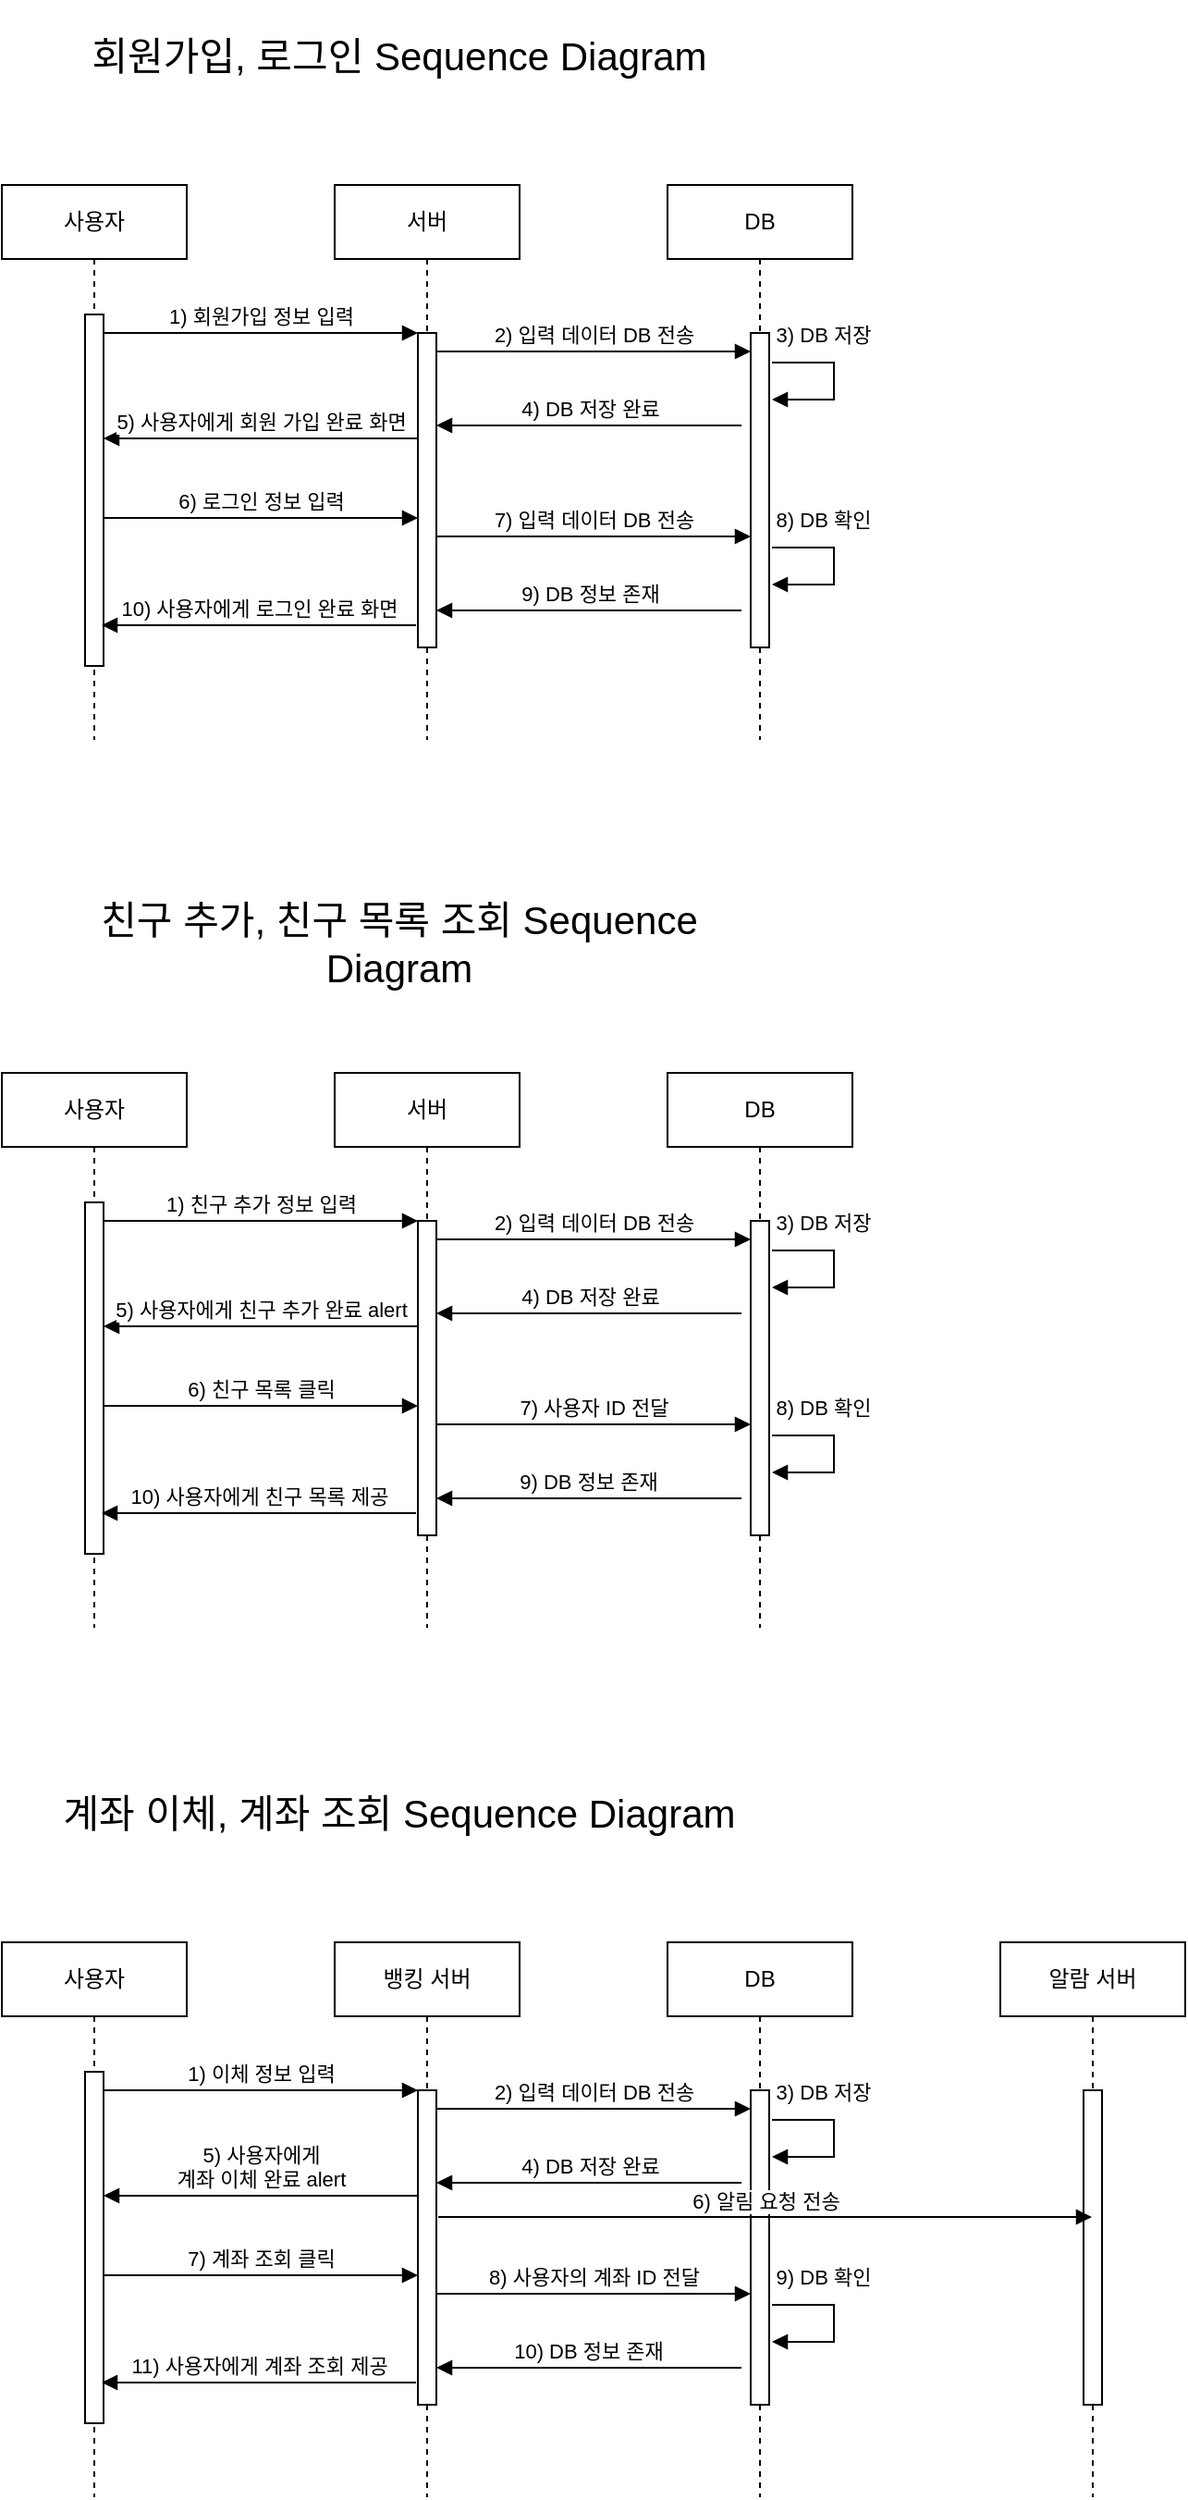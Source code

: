 <mxfile version="20.8.20" type="github">
  <diagram name="Page-1" id="2YBvvXClWsGukQMizWep">
    <mxGraphModel dx="1434" dy="1856" grid="1" gridSize="10" guides="1" tooltips="1" connect="1" arrows="1" fold="1" page="1" pageScale="1" pageWidth="850" pageHeight="1100" math="0" shadow="0">
      <root>
        <mxCell id="0" />
        <mxCell id="1" parent="0" />
        <mxCell id="aM9ryv3xv72pqoxQDRHE-1" value="사용자" style="shape=umlLifeline;perimeter=lifelinePerimeter;whiteSpace=wrap;html=1;container=0;dropTarget=0;collapsible=0;recursiveResize=0;outlineConnect=0;portConstraint=eastwest;newEdgeStyle={&quot;edgeStyle&quot;:&quot;elbowEdgeStyle&quot;,&quot;elbow&quot;:&quot;vertical&quot;,&quot;curved&quot;:0,&quot;rounded&quot;:0};" parent="1" vertex="1">
          <mxGeometry x="40" y="40" width="100" height="300" as="geometry" />
        </mxCell>
        <mxCell id="aM9ryv3xv72pqoxQDRHE-2" value="" style="html=1;points=[];perimeter=orthogonalPerimeter;outlineConnect=0;targetShapes=umlLifeline;portConstraint=eastwest;newEdgeStyle={&quot;edgeStyle&quot;:&quot;elbowEdgeStyle&quot;,&quot;elbow&quot;:&quot;vertical&quot;,&quot;curved&quot;:0,&quot;rounded&quot;:0};" parent="aM9ryv3xv72pqoxQDRHE-1" vertex="1">
          <mxGeometry x="45" y="70" width="10" height="190" as="geometry" />
        </mxCell>
        <mxCell id="aM9ryv3xv72pqoxQDRHE-5" value="서버" style="shape=umlLifeline;perimeter=lifelinePerimeter;whiteSpace=wrap;html=1;container=0;dropTarget=0;collapsible=0;recursiveResize=0;outlineConnect=0;portConstraint=eastwest;newEdgeStyle={&quot;edgeStyle&quot;:&quot;elbowEdgeStyle&quot;,&quot;elbow&quot;:&quot;vertical&quot;,&quot;curved&quot;:0,&quot;rounded&quot;:0};" parent="1" vertex="1">
          <mxGeometry x="220" y="40" width="100" height="300" as="geometry" />
        </mxCell>
        <mxCell id="aM9ryv3xv72pqoxQDRHE-6" value="" style="html=1;points=[];perimeter=orthogonalPerimeter;outlineConnect=0;targetShapes=umlLifeline;portConstraint=eastwest;newEdgeStyle={&quot;edgeStyle&quot;:&quot;elbowEdgeStyle&quot;,&quot;elbow&quot;:&quot;vertical&quot;,&quot;curved&quot;:0,&quot;rounded&quot;:0};" parent="aM9ryv3xv72pqoxQDRHE-5" vertex="1">
          <mxGeometry x="45" y="80" width="10" height="170" as="geometry" />
        </mxCell>
        <mxCell id="aM9ryv3xv72pqoxQDRHE-7" value="1) 회원가입 정보 입력" style="html=1;verticalAlign=bottom;endArrow=block;edgeStyle=elbowEdgeStyle;elbow=vertical;curved=0;rounded=0;" parent="1" source="aM9ryv3xv72pqoxQDRHE-2" target="aM9ryv3xv72pqoxQDRHE-6" edge="1">
          <mxGeometry relative="1" as="geometry">
            <mxPoint x="195" y="130" as="sourcePoint" />
            <Array as="points">
              <mxPoint x="180" y="120" />
            </Array>
            <mxPoint as="offset" />
          </mxGeometry>
        </mxCell>
        <mxCell id="aM9ryv3xv72pqoxQDRHE-9" value="5) 사용자에게 회원 가입 완료 화면" style="html=1;verticalAlign=bottom;endArrow=block;edgeStyle=elbowEdgeStyle;elbow=vertical;curved=0;rounded=0;" parent="1" target="aM9ryv3xv72pqoxQDRHE-2" edge="1">
          <mxGeometry relative="1" as="geometry">
            <mxPoint x="265" y="177" as="sourcePoint" />
            <Array as="points">
              <mxPoint x="190" y="177" />
            </Array>
            <mxPoint x="100" y="177" as="targetPoint" />
          </mxGeometry>
        </mxCell>
        <mxCell id="haXz-w8fSTuH3WRXW2Te-4" value="&lt;font style=&quot;font-size: 21px;&quot;&gt;회원가입, 로그인 Sequence Diagram&lt;/font&gt;" style="text;html=1;strokeColor=none;fillColor=none;align=center;verticalAlign=middle;whiteSpace=wrap;rounded=0;" vertex="1" parent="1">
          <mxGeometry x="70" y="-60" width="370" height="60" as="geometry" />
        </mxCell>
        <mxCell id="haXz-w8fSTuH3WRXW2Te-5" value="DB" style="shape=umlLifeline;perimeter=lifelinePerimeter;whiteSpace=wrap;html=1;container=0;dropTarget=0;collapsible=0;recursiveResize=0;outlineConnect=0;portConstraint=eastwest;newEdgeStyle={&quot;edgeStyle&quot;:&quot;elbowEdgeStyle&quot;,&quot;elbow&quot;:&quot;vertical&quot;,&quot;curved&quot;:0,&quot;rounded&quot;:0};" vertex="1" parent="1">
          <mxGeometry x="400" y="40" width="100" height="300" as="geometry" />
        </mxCell>
        <mxCell id="haXz-w8fSTuH3WRXW2Te-6" value="" style="html=1;points=[];perimeter=orthogonalPerimeter;outlineConnect=0;targetShapes=umlLifeline;portConstraint=eastwest;newEdgeStyle={&quot;edgeStyle&quot;:&quot;elbowEdgeStyle&quot;,&quot;elbow&quot;:&quot;vertical&quot;,&quot;curved&quot;:0,&quot;rounded&quot;:0};" vertex="1" parent="haXz-w8fSTuH3WRXW2Te-5">
          <mxGeometry x="45" y="80" width="10" height="170" as="geometry" />
        </mxCell>
        <mxCell id="haXz-w8fSTuH3WRXW2Te-7" value="2) 입력 데이터 DB 전송" style="html=1;verticalAlign=bottom;endArrow=block;edgeStyle=elbowEdgeStyle;elbow=vertical;curved=0;rounded=0;" edge="1" parent="1">
          <mxGeometry relative="1" as="geometry">
            <mxPoint x="275" y="130" as="sourcePoint" />
            <Array as="points">
              <mxPoint x="360" y="130" />
            </Array>
            <mxPoint x="445" y="130" as="targetPoint" />
            <mxPoint as="offset" />
          </mxGeometry>
        </mxCell>
        <mxCell id="haXz-w8fSTuH3WRXW2Te-9" value="3) DB 저장" style="html=1;verticalAlign=bottom;endArrow=block;edgeStyle=elbowEdgeStyle;rounded=0;" edge="1" parent="1">
          <mxGeometry x="-0.374" y="6" relative="1" as="geometry">
            <mxPoint x="456.5" y="136" as="sourcePoint" />
            <Array as="points">
              <mxPoint x="490" y="140" />
            </Array>
            <mxPoint x="456.5" y="156" as="targetPoint" />
            <mxPoint as="offset" />
          </mxGeometry>
        </mxCell>
        <mxCell id="haXz-w8fSTuH3WRXW2Te-12" value="4) DB 저장 완료" style="html=1;verticalAlign=bottom;endArrow=block;edgeStyle=elbowEdgeStyle;elbow=vertical;curved=0;rounded=0;" edge="1" parent="1">
          <mxGeometry relative="1" as="geometry">
            <mxPoint x="440" y="170" as="sourcePoint" />
            <Array as="points">
              <mxPoint x="365" y="170" />
            </Array>
            <mxPoint x="275" y="170" as="targetPoint" />
          </mxGeometry>
        </mxCell>
        <mxCell id="haXz-w8fSTuH3WRXW2Te-17" value="10) 사용자에게 로그인 완료 화면" style="html=1;verticalAlign=bottom;endArrow=block;edgeStyle=elbowEdgeStyle;elbow=vertical;curved=0;rounded=0;" edge="1" parent="1">
          <mxGeometry relative="1" as="geometry">
            <mxPoint x="264" y="278" as="sourcePoint" />
            <Array as="points">
              <mxPoint x="189" y="278" />
            </Array>
            <mxPoint x="94" y="278" as="targetPoint" />
            <mxPoint as="offset" />
          </mxGeometry>
        </mxCell>
        <mxCell id="haXz-w8fSTuH3WRXW2Te-18" value="6) 로그인 정보 입력" style="html=1;verticalAlign=bottom;endArrow=block;edgeStyle=elbowEdgeStyle;elbow=vertical;curved=0;rounded=0;" edge="1" parent="1">
          <mxGeometry relative="1" as="geometry">
            <mxPoint x="95" y="220" as="sourcePoint" />
            <Array as="points">
              <mxPoint x="180" y="220" />
            </Array>
            <mxPoint x="265" y="220" as="targetPoint" />
            <mxPoint as="offset" />
          </mxGeometry>
        </mxCell>
        <mxCell id="haXz-w8fSTuH3WRXW2Te-19" value="7) 입력 데이터 DB 전송" style="html=1;verticalAlign=bottom;endArrow=block;edgeStyle=elbowEdgeStyle;elbow=vertical;curved=0;rounded=0;" edge="1" parent="1">
          <mxGeometry relative="1" as="geometry">
            <mxPoint x="275" y="230" as="sourcePoint" />
            <Array as="points">
              <mxPoint x="360" y="230" />
            </Array>
            <mxPoint x="445" y="230" as="targetPoint" />
            <mxPoint as="offset" />
          </mxGeometry>
        </mxCell>
        <mxCell id="haXz-w8fSTuH3WRXW2Te-20" value="8) DB 확인" style="html=1;verticalAlign=bottom;endArrow=block;edgeStyle=elbowEdgeStyle;rounded=0;" edge="1" parent="1">
          <mxGeometry x="-0.374" y="6" relative="1" as="geometry">
            <mxPoint x="456.5" y="236" as="sourcePoint" />
            <Array as="points">
              <mxPoint x="490" y="240" />
            </Array>
            <mxPoint x="456.5" y="256" as="targetPoint" />
            <mxPoint as="offset" />
          </mxGeometry>
        </mxCell>
        <mxCell id="haXz-w8fSTuH3WRXW2Te-21" value="9) DB 정보 존재" style="html=1;verticalAlign=bottom;endArrow=block;edgeStyle=elbowEdgeStyle;elbow=vertical;curved=0;rounded=0;" edge="1" parent="1">
          <mxGeometry relative="1" as="geometry">
            <mxPoint x="440" y="270" as="sourcePoint" />
            <Array as="points">
              <mxPoint x="365" y="270" />
            </Array>
            <mxPoint x="275" y="270" as="targetPoint" />
          </mxGeometry>
        </mxCell>
        <mxCell id="haXz-w8fSTuH3WRXW2Te-22" value="사용자" style="shape=umlLifeline;perimeter=lifelinePerimeter;whiteSpace=wrap;html=1;container=0;dropTarget=0;collapsible=0;recursiveResize=0;outlineConnect=0;portConstraint=eastwest;newEdgeStyle={&quot;edgeStyle&quot;:&quot;elbowEdgeStyle&quot;,&quot;elbow&quot;:&quot;vertical&quot;,&quot;curved&quot;:0,&quot;rounded&quot;:0};" vertex="1" parent="1">
          <mxGeometry x="40" y="520" width="100" height="300" as="geometry" />
        </mxCell>
        <mxCell id="haXz-w8fSTuH3WRXW2Te-23" value="" style="html=1;points=[];perimeter=orthogonalPerimeter;outlineConnect=0;targetShapes=umlLifeline;portConstraint=eastwest;newEdgeStyle={&quot;edgeStyle&quot;:&quot;elbowEdgeStyle&quot;,&quot;elbow&quot;:&quot;vertical&quot;,&quot;curved&quot;:0,&quot;rounded&quot;:0};" vertex="1" parent="haXz-w8fSTuH3WRXW2Te-22">
          <mxGeometry x="45" y="70" width="10" height="190" as="geometry" />
        </mxCell>
        <mxCell id="haXz-w8fSTuH3WRXW2Te-24" value="서버" style="shape=umlLifeline;perimeter=lifelinePerimeter;whiteSpace=wrap;html=1;container=0;dropTarget=0;collapsible=0;recursiveResize=0;outlineConnect=0;portConstraint=eastwest;newEdgeStyle={&quot;edgeStyle&quot;:&quot;elbowEdgeStyle&quot;,&quot;elbow&quot;:&quot;vertical&quot;,&quot;curved&quot;:0,&quot;rounded&quot;:0};" vertex="1" parent="1">
          <mxGeometry x="220" y="520" width="100" height="300" as="geometry" />
        </mxCell>
        <mxCell id="haXz-w8fSTuH3WRXW2Te-25" value="" style="html=1;points=[];perimeter=orthogonalPerimeter;outlineConnect=0;targetShapes=umlLifeline;portConstraint=eastwest;newEdgeStyle={&quot;edgeStyle&quot;:&quot;elbowEdgeStyle&quot;,&quot;elbow&quot;:&quot;vertical&quot;,&quot;curved&quot;:0,&quot;rounded&quot;:0};" vertex="1" parent="haXz-w8fSTuH3WRXW2Te-24">
          <mxGeometry x="45" y="80" width="10" height="170" as="geometry" />
        </mxCell>
        <mxCell id="haXz-w8fSTuH3WRXW2Te-26" value="1) 친구 추가 정보 입력" style="html=1;verticalAlign=bottom;endArrow=block;edgeStyle=elbowEdgeStyle;elbow=vertical;curved=0;rounded=0;" edge="1" parent="1" source="haXz-w8fSTuH3WRXW2Te-23" target="haXz-w8fSTuH3WRXW2Te-25">
          <mxGeometry relative="1" as="geometry">
            <mxPoint x="195" y="610" as="sourcePoint" />
            <Array as="points">
              <mxPoint x="180" y="600" />
            </Array>
            <mxPoint as="offset" />
          </mxGeometry>
        </mxCell>
        <mxCell id="haXz-w8fSTuH3WRXW2Te-27" value="5) 사용자에게 친구 추가 완료 alert" style="html=1;verticalAlign=bottom;endArrow=block;edgeStyle=elbowEdgeStyle;elbow=vertical;curved=0;rounded=0;" edge="1" parent="1" target="haXz-w8fSTuH3WRXW2Te-23">
          <mxGeometry relative="1" as="geometry">
            <mxPoint x="265" y="657" as="sourcePoint" />
            <Array as="points">
              <mxPoint x="190" y="657" />
            </Array>
            <mxPoint x="100" y="657" as="targetPoint" />
          </mxGeometry>
        </mxCell>
        <mxCell id="haXz-w8fSTuH3WRXW2Te-28" value="&lt;font style=&quot;font-size: 21px;&quot;&gt;친구 추가, 친구 목록 조회 Sequence Diagram&lt;/font&gt;" style="text;html=1;strokeColor=none;fillColor=none;align=center;verticalAlign=middle;whiteSpace=wrap;rounded=0;" vertex="1" parent="1">
          <mxGeometry x="70" y="420" width="370" height="60" as="geometry" />
        </mxCell>
        <mxCell id="haXz-w8fSTuH3WRXW2Te-29" value="DB" style="shape=umlLifeline;perimeter=lifelinePerimeter;whiteSpace=wrap;html=1;container=0;dropTarget=0;collapsible=0;recursiveResize=0;outlineConnect=0;portConstraint=eastwest;newEdgeStyle={&quot;edgeStyle&quot;:&quot;elbowEdgeStyle&quot;,&quot;elbow&quot;:&quot;vertical&quot;,&quot;curved&quot;:0,&quot;rounded&quot;:0};" vertex="1" parent="1">
          <mxGeometry x="400" y="520" width="100" height="300" as="geometry" />
        </mxCell>
        <mxCell id="haXz-w8fSTuH3WRXW2Te-30" value="" style="html=1;points=[];perimeter=orthogonalPerimeter;outlineConnect=0;targetShapes=umlLifeline;portConstraint=eastwest;newEdgeStyle={&quot;edgeStyle&quot;:&quot;elbowEdgeStyle&quot;,&quot;elbow&quot;:&quot;vertical&quot;,&quot;curved&quot;:0,&quot;rounded&quot;:0};" vertex="1" parent="haXz-w8fSTuH3WRXW2Te-29">
          <mxGeometry x="45" y="80" width="10" height="170" as="geometry" />
        </mxCell>
        <mxCell id="haXz-w8fSTuH3WRXW2Te-31" value="2) 입력 데이터 DB 전송" style="html=1;verticalAlign=bottom;endArrow=block;edgeStyle=elbowEdgeStyle;elbow=vertical;curved=0;rounded=0;" edge="1" parent="1">
          <mxGeometry relative="1" as="geometry">
            <mxPoint x="275" y="610" as="sourcePoint" />
            <Array as="points">
              <mxPoint x="360" y="610" />
            </Array>
            <mxPoint x="445" y="610" as="targetPoint" />
            <mxPoint as="offset" />
          </mxGeometry>
        </mxCell>
        <mxCell id="haXz-w8fSTuH3WRXW2Te-32" value="3) DB 저장" style="html=1;verticalAlign=bottom;endArrow=block;edgeStyle=elbowEdgeStyle;rounded=0;" edge="1" parent="1">
          <mxGeometry x="-0.374" y="6" relative="1" as="geometry">
            <mxPoint x="456.5" y="616" as="sourcePoint" />
            <Array as="points">
              <mxPoint x="490" y="620" />
            </Array>
            <mxPoint x="456.5" y="636" as="targetPoint" />
            <mxPoint as="offset" />
          </mxGeometry>
        </mxCell>
        <mxCell id="haXz-w8fSTuH3WRXW2Te-33" value="4) DB 저장 완료" style="html=1;verticalAlign=bottom;endArrow=block;edgeStyle=elbowEdgeStyle;elbow=vertical;curved=0;rounded=0;" edge="1" parent="1">
          <mxGeometry relative="1" as="geometry">
            <mxPoint x="440" y="650" as="sourcePoint" />
            <Array as="points">
              <mxPoint x="365" y="650" />
            </Array>
            <mxPoint x="275" y="650" as="targetPoint" />
          </mxGeometry>
        </mxCell>
        <mxCell id="haXz-w8fSTuH3WRXW2Te-34" value="10) 사용자에게 친구 목록 제공" style="html=1;verticalAlign=bottom;endArrow=block;edgeStyle=elbowEdgeStyle;elbow=vertical;curved=0;rounded=0;" edge="1" parent="1">
          <mxGeometry relative="1" as="geometry">
            <mxPoint x="264" y="758" as="sourcePoint" />
            <Array as="points">
              <mxPoint x="189" y="758" />
            </Array>
            <mxPoint x="94" y="758" as="targetPoint" />
            <mxPoint as="offset" />
          </mxGeometry>
        </mxCell>
        <mxCell id="haXz-w8fSTuH3WRXW2Te-35" value="6) 친구 목록 클릭" style="html=1;verticalAlign=bottom;endArrow=block;edgeStyle=elbowEdgeStyle;elbow=vertical;curved=0;rounded=0;" edge="1" parent="1">
          <mxGeometry relative="1" as="geometry">
            <mxPoint x="95" y="700" as="sourcePoint" />
            <Array as="points">
              <mxPoint x="180" y="700" />
            </Array>
            <mxPoint x="265" y="700" as="targetPoint" />
            <mxPoint as="offset" />
          </mxGeometry>
        </mxCell>
        <mxCell id="haXz-w8fSTuH3WRXW2Te-36" value="7) 사용자 ID 전달" style="html=1;verticalAlign=bottom;endArrow=block;edgeStyle=elbowEdgeStyle;elbow=vertical;curved=0;rounded=0;" edge="1" parent="1">
          <mxGeometry relative="1" as="geometry">
            <mxPoint x="275" y="710" as="sourcePoint" />
            <Array as="points">
              <mxPoint x="360" y="710" />
            </Array>
            <mxPoint x="445" y="710" as="targetPoint" />
            <mxPoint as="offset" />
          </mxGeometry>
        </mxCell>
        <mxCell id="haXz-w8fSTuH3WRXW2Te-37" value="8) DB 확인" style="html=1;verticalAlign=bottom;endArrow=block;edgeStyle=elbowEdgeStyle;rounded=0;" edge="1" parent="1">
          <mxGeometry x="-0.374" y="6" relative="1" as="geometry">
            <mxPoint x="456.5" y="716" as="sourcePoint" />
            <Array as="points">
              <mxPoint x="490" y="720" />
            </Array>
            <mxPoint x="456.5" y="736" as="targetPoint" />
            <mxPoint as="offset" />
          </mxGeometry>
        </mxCell>
        <mxCell id="haXz-w8fSTuH3WRXW2Te-38" value="9) DB 정보 존재" style="html=1;verticalAlign=bottom;endArrow=block;edgeStyle=elbowEdgeStyle;elbow=vertical;curved=0;rounded=0;" edge="1" parent="1">
          <mxGeometry x="0.006" relative="1" as="geometry">
            <mxPoint x="440" y="750" as="sourcePoint" />
            <Array as="points">
              <mxPoint x="365" y="750" />
            </Array>
            <mxPoint x="275" y="750" as="targetPoint" />
            <mxPoint as="offset" />
          </mxGeometry>
        </mxCell>
        <mxCell id="haXz-w8fSTuH3WRXW2Te-39" value="사용자" style="shape=umlLifeline;perimeter=lifelinePerimeter;whiteSpace=wrap;html=1;container=0;dropTarget=0;collapsible=0;recursiveResize=0;outlineConnect=0;portConstraint=eastwest;newEdgeStyle={&quot;edgeStyle&quot;:&quot;elbowEdgeStyle&quot;,&quot;elbow&quot;:&quot;vertical&quot;,&quot;curved&quot;:0,&quot;rounded&quot;:0};" vertex="1" parent="1">
          <mxGeometry x="40" y="990" width="100" height="300" as="geometry" />
        </mxCell>
        <mxCell id="haXz-w8fSTuH3WRXW2Te-40" value="" style="html=1;points=[];perimeter=orthogonalPerimeter;outlineConnect=0;targetShapes=umlLifeline;portConstraint=eastwest;newEdgeStyle={&quot;edgeStyle&quot;:&quot;elbowEdgeStyle&quot;,&quot;elbow&quot;:&quot;vertical&quot;,&quot;curved&quot;:0,&quot;rounded&quot;:0};" vertex="1" parent="haXz-w8fSTuH3WRXW2Te-39">
          <mxGeometry x="45" y="70" width="10" height="190" as="geometry" />
        </mxCell>
        <mxCell id="haXz-w8fSTuH3WRXW2Te-41" value="뱅킹 서버" style="shape=umlLifeline;perimeter=lifelinePerimeter;whiteSpace=wrap;html=1;container=0;dropTarget=0;collapsible=0;recursiveResize=0;outlineConnect=0;portConstraint=eastwest;newEdgeStyle={&quot;edgeStyle&quot;:&quot;elbowEdgeStyle&quot;,&quot;elbow&quot;:&quot;vertical&quot;,&quot;curved&quot;:0,&quot;rounded&quot;:0};" vertex="1" parent="1">
          <mxGeometry x="220" y="990" width="100" height="300" as="geometry" />
        </mxCell>
        <mxCell id="haXz-w8fSTuH3WRXW2Te-42" value="" style="html=1;points=[];perimeter=orthogonalPerimeter;outlineConnect=0;targetShapes=umlLifeline;portConstraint=eastwest;newEdgeStyle={&quot;edgeStyle&quot;:&quot;elbowEdgeStyle&quot;,&quot;elbow&quot;:&quot;vertical&quot;,&quot;curved&quot;:0,&quot;rounded&quot;:0};" vertex="1" parent="haXz-w8fSTuH3WRXW2Te-41">
          <mxGeometry x="45" y="80" width="10" height="170" as="geometry" />
        </mxCell>
        <mxCell id="haXz-w8fSTuH3WRXW2Te-43" value="1) 이체 정보 입력" style="html=1;verticalAlign=bottom;endArrow=block;edgeStyle=elbowEdgeStyle;elbow=vertical;curved=0;rounded=0;" edge="1" parent="1" source="haXz-w8fSTuH3WRXW2Te-40" target="haXz-w8fSTuH3WRXW2Te-42">
          <mxGeometry relative="1" as="geometry">
            <mxPoint x="195" y="1080" as="sourcePoint" />
            <Array as="points">
              <mxPoint x="180" y="1070" />
            </Array>
            <mxPoint as="offset" />
          </mxGeometry>
        </mxCell>
        <mxCell id="haXz-w8fSTuH3WRXW2Te-44" value="5) 사용자에게 &lt;br&gt;계좌 이체 완료 alert" style="html=1;verticalAlign=bottom;endArrow=block;edgeStyle=elbowEdgeStyle;elbow=vertical;curved=0;rounded=0;" edge="1" parent="1" target="haXz-w8fSTuH3WRXW2Te-40">
          <mxGeometry relative="1" as="geometry">
            <mxPoint x="265" y="1127" as="sourcePoint" />
            <Array as="points">
              <mxPoint x="190" y="1127" />
            </Array>
            <mxPoint x="100" y="1127" as="targetPoint" />
          </mxGeometry>
        </mxCell>
        <mxCell id="haXz-w8fSTuH3WRXW2Te-45" value="&lt;font style=&quot;font-size: 21px;&quot;&gt;계좌 이체, 계좌 조회 Sequence Diagram&lt;/font&gt;" style="text;html=1;strokeColor=none;fillColor=none;align=center;verticalAlign=middle;whiteSpace=wrap;rounded=0;" vertex="1" parent="1">
          <mxGeometry x="70" y="890" width="370" height="60" as="geometry" />
        </mxCell>
        <mxCell id="haXz-w8fSTuH3WRXW2Te-46" value="DB" style="shape=umlLifeline;perimeter=lifelinePerimeter;whiteSpace=wrap;html=1;container=0;dropTarget=0;collapsible=0;recursiveResize=0;outlineConnect=0;portConstraint=eastwest;newEdgeStyle={&quot;edgeStyle&quot;:&quot;elbowEdgeStyle&quot;,&quot;elbow&quot;:&quot;vertical&quot;,&quot;curved&quot;:0,&quot;rounded&quot;:0};" vertex="1" parent="1">
          <mxGeometry x="400" y="990" width="100" height="300" as="geometry" />
        </mxCell>
        <mxCell id="haXz-w8fSTuH3WRXW2Te-47" value="" style="html=1;points=[];perimeter=orthogonalPerimeter;outlineConnect=0;targetShapes=umlLifeline;portConstraint=eastwest;newEdgeStyle={&quot;edgeStyle&quot;:&quot;elbowEdgeStyle&quot;,&quot;elbow&quot;:&quot;vertical&quot;,&quot;curved&quot;:0,&quot;rounded&quot;:0};" vertex="1" parent="haXz-w8fSTuH3WRXW2Te-46">
          <mxGeometry x="45" y="80" width="10" height="170" as="geometry" />
        </mxCell>
        <mxCell id="haXz-w8fSTuH3WRXW2Te-48" value="2) 입력 데이터 DB 전송" style="html=1;verticalAlign=bottom;endArrow=block;edgeStyle=elbowEdgeStyle;elbow=vertical;curved=0;rounded=0;" edge="1" parent="1">
          <mxGeometry relative="1" as="geometry">
            <mxPoint x="275" y="1080" as="sourcePoint" />
            <Array as="points">
              <mxPoint x="360" y="1080" />
            </Array>
            <mxPoint x="445" y="1080" as="targetPoint" />
            <mxPoint as="offset" />
          </mxGeometry>
        </mxCell>
        <mxCell id="haXz-w8fSTuH3WRXW2Te-49" value="3) DB 저장" style="html=1;verticalAlign=bottom;endArrow=block;edgeStyle=elbowEdgeStyle;rounded=0;" edge="1" parent="1">
          <mxGeometry x="-0.374" y="6" relative="1" as="geometry">
            <mxPoint x="456.5" y="1086" as="sourcePoint" />
            <Array as="points">
              <mxPoint x="490" y="1090" />
            </Array>
            <mxPoint x="456.5" y="1106" as="targetPoint" />
            <mxPoint as="offset" />
          </mxGeometry>
        </mxCell>
        <mxCell id="haXz-w8fSTuH3WRXW2Te-50" value="4) DB 저장 완료" style="html=1;verticalAlign=bottom;endArrow=block;edgeStyle=elbowEdgeStyle;elbow=vertical;curved=0;rounded=0;" edge="1" parent="1">
          <mxGeometry relative="1" as="geometry">
            <mxPoint x="440" y="1120" as="sourcePoint" />
            <Array as="points">
              <mxPoint x="365" y="1120" />
            </Array>
            <mxPoint x="275" y="1120" as="targetPoint" />
          </mxGeometry>
        </mxCell>
        <mxCell id="haXz-w8fSTuH3WRXW2Te-51" value="11) 사용자에게 계좌 조회 제공" style="html=1;verticalAlign=bottom;endArrow=block;edgeStyle=elbowEdgeStyle;elbow=vertical;curved=0;rounded=0;" edge="1" parent="1">
          <mxGeometry relative="1" as="geometry">
            <mxPoint x="264" y="1228" as="sourcePoint" />
            <Array as="points">
              <mxPoint x="189" y="1228" />
            </Array>
            <mxPoint x="94" y="1228" as="targetPoint" />
            <mxPoint as="offset" />
          </mxGeometry>
        </mxCell>
        <mxCell id="haXz-w8fSTuH3WRXW2Te-52" value="7) 계좌 조회 클릭" style="html=1;verticalAlign=bottom;endArrow=block;edgeStyle=elbowEdgeStyle;elbow=vertical;curved=0;rounded=0;" edge="1" parent="1">
          <mxGeometry relative="1" as="geometry">
            <mxPoint x="95" y="1170" as="sourcePoint" />
            <Array as="points">
              <mxPoint x="180" y="1170" />
            </Array>
            <mxPoint x="265" y="1170" as="targetPoint" />
            <mxPoint as="offset" />
          </mxGeometry>
        </mxCell>
        <mxCell id="haXz-w8fSTuH3WRXW2Te-53" value="8) 사용자의 계좌 ID 전달" style="html=1;verticalAlign=bottom;endArrow=block;edgeStyle=elbowEdgeStyle;elbow=vertical;curved=0;rounded=0;" edge="1" parent="1">
          <mxGeometry relative="1" as="geometry">
            <mxPoint x="275" y="1180" as="sourcePoint" />
            <Array as="points">
              <mxPoint x="360" y="1180" />
            </Array>
            <mxPoint x="445" y="1180" as="targetPoint" />
            <mxPoint as="offset" />
          </mxGeometry>
        </mxCell>
        <mxCell id="haXz-w8fSTuH3WRXW2Te-54" value="9) DB 확인" style="html=1;verticalAlign=bottom;endArrow=block;edgeStyle=elbowEdgeStyle;rounded=0;" edge="1" parent="1">
          <mxGeometry x="-0.374" y="6" relative="1" as="geometry">
            <mxPoint x="456.5" y="1186" as="sourcePoint" />
            <Array as="points">
              <mxPoint x="490" y="1190" />
            </Array>
            <mxPoint x="456.5" y="1206" as="targetPoint" />
            <mxPoint as="offset" />
          </mxGeometry>
        </mxCell>
        <mxCell id="haXz-w8fSTuH3WRXW2Te-55" value="10) DB 정보 존재" style="html=1;verticalAlign=bottom;endArrow=block;edgeStyle=elbowEdgeStyle;elbow=vertical;curved=0;rounded=0;" edge="1" parent="1">
          <mxGeometry x="0.006" relative="1" as="geometry">
            <mxPoint x="440" y="1220" as="sourcePoint" />
            <Array as="points">
              <mxPoint x="365" y="1220" />
            </Array>
            <mxPoint x="275" y="1220" as="targetPoint" />
            <mxPoint as="offset" />
          </mxGeometry>
        </mxCell>
        <mxCell id="haXz-w8fSTuH3WRXW2Te-56" value="알람 서버" style="shape=umlLifeline;perimeter=lifelinePerimeter;whiteSpace=wrap;html=1;container=0;dropTarget=0;collapsible=0;recursiveResize=0;outlineConnect=0;portConstraint=eastwest;newEdgeStyle={&quot;edgeStyle&quot;:&quot;elbowEdgeStyle&quot;,&quot;elbow&quot;:&quot;vertical&quot;,&quot;curved&quot;:0,&quot;rounded&quot;:0};" vertex="1" parent="1">
          <mxGeometry x="580" y="990" width="100" height="300" as="geometry" />
        </mxCell>
        <mxCell id="haXz-w8fSTuH3WRXW2Te-57" value="" style="html=1;points=[];perimeter=orthogonalPerimeter;outlineConnect=0;targetShapes=umlLifeline;portConstraint=eastwest;newEdgeStyle={&quot;edgeStyle&quot;:&quot;elbowEdgeStyle&quot;,&quot;elbow&quot;:&quot;vertical&quot;,&quot;curved&quot;:0,&quot;rounded&quot;:0};" vertex="1" parent="haXz-w8fSTuH3WRXW2Te-56">
          <mxGeometry x="45" y="80" width="10" height="170" as="geometry" />
        </mxCell>
        <mxCell id="haXz-w8fSTuH3WRXW2Te-58" value="6) 알림 요청 전송" style="html=1;verticalAlign=bottom;endArrow=block;edgeStyle=elbowEdgeStyle;elbow=vertical;curved=0;rounded=0;" edge="1" parent="1" target="haXz-w8fSTuH3WRXW2Te-56">
          <mxGeometry relative="1" as="geometry">
            <mxPoint x="276" y="1138.5" as="sourcePoint" />
            <Array as="points">
              <mxPoint x="361" y="1138.5" />
            </Array>
            <mxPoint x="446" y="1138.5" as="targetPoint" />
            <mxPoint as="offset" />
          </mxGeometry>
        </mxCell>
      </root>
    </mxGraphModel>
  </diagram>
</mxfile>
